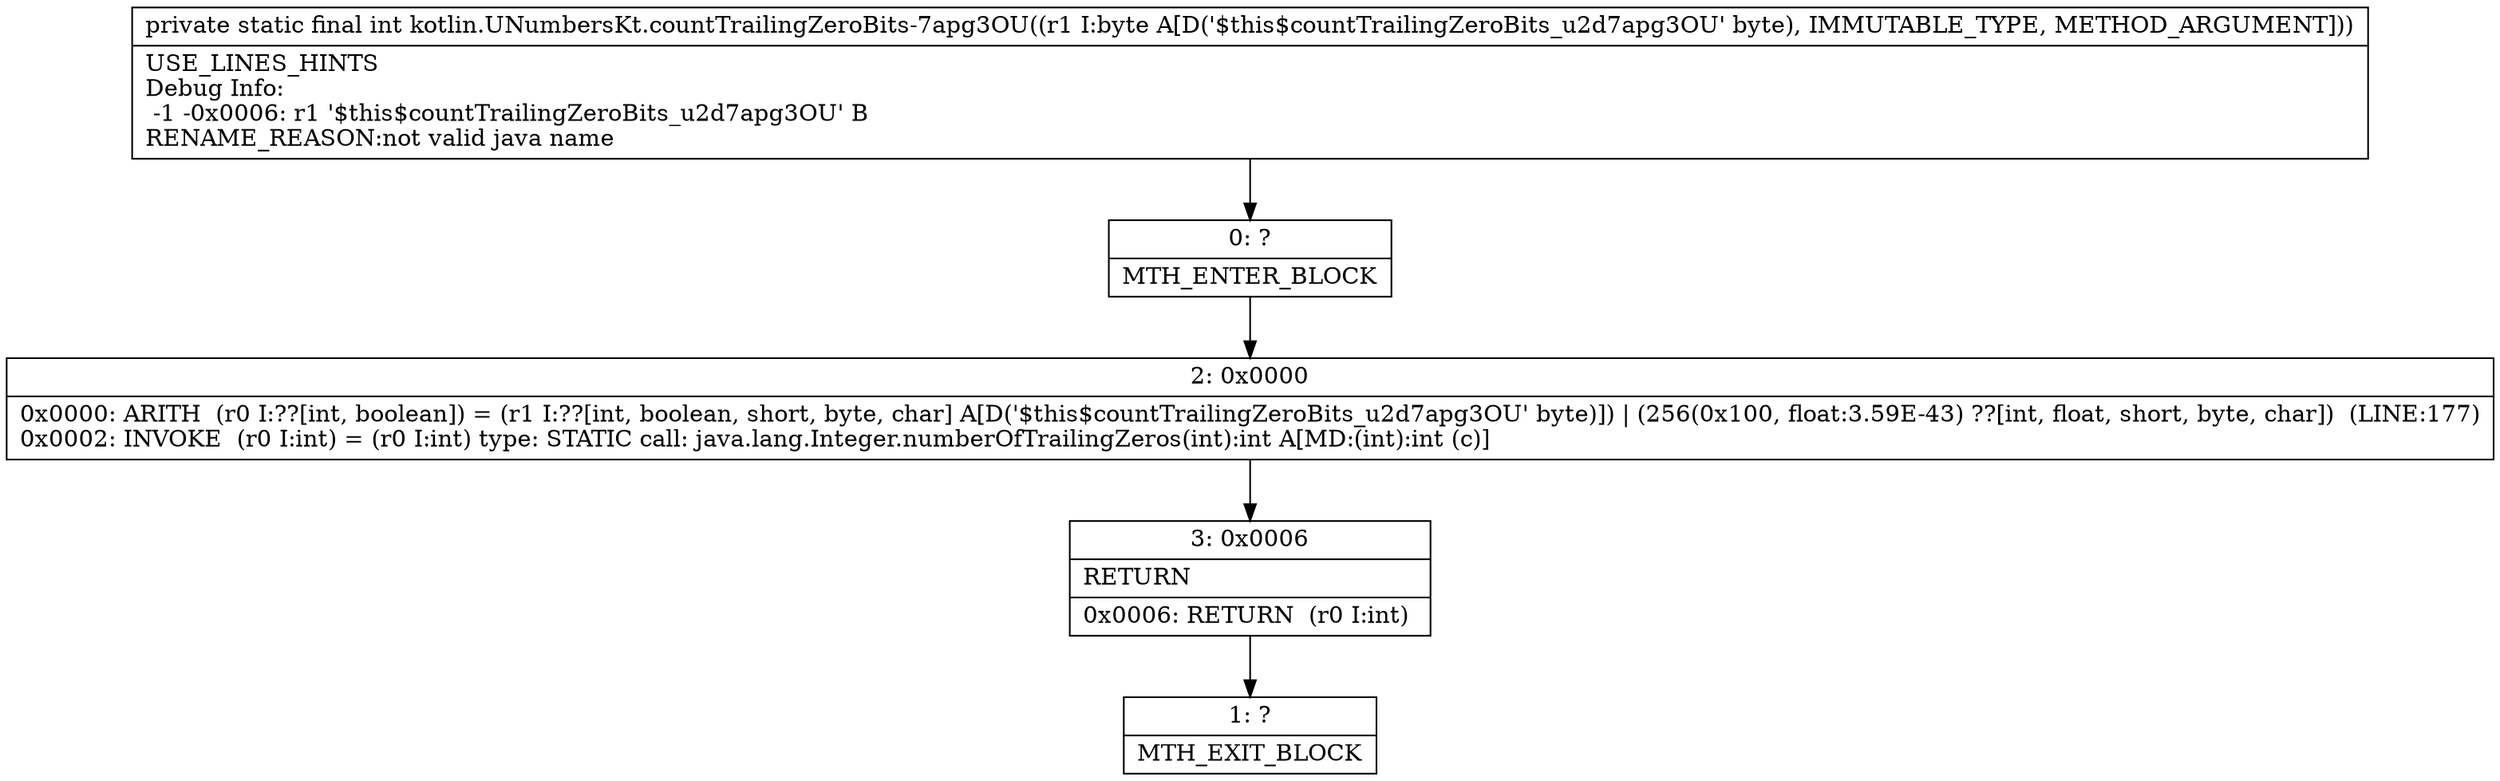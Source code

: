 digraph "CFG forkotlin.UNumbersKt.countTrailingZeroBits\-7apg3OU(B)I" {
Node_0 [shape=record,label="{0\:\ ?|MTH_ENTER_BLOCK\l}"];
Node_2 [shape=record,label="{2\:\ 0x0000|0x0000: ARITH  (r0 I:??[int, boolean]) = (r1 I:??[int, boolean, short, byte, char] A[D('$this$countTrailingZeroBits_u2d7apg3OU' byte)]) \| (256(0x100, float:3.59E\-43) ??[int, float, short, byte, char])  (LINE:177)\l0x0002: INVOKE  (r0 I:int) = (r0 I:int) type: STATIC call: java.lang.Integer.numberOfTrailingZeros(int):int A[MD:(int):int (c)]\l}"];
Node_3 [shape=record,label="{3\:\ 0x0006|RETURN\l|0x0006: RETURN  (r0 I:int) \l}"];
Node_1 [shape=record,label="{1\:\ ?|MTH_EXIT_BLOCK\l}"];
MethodNode[shape=record,label="{private static final int kotlin.UNumbersKt.countTrailingZeroBits\-7apg3OU((r1 I:byte A[D('$this$countTrailingZeroBits_u2d7apg3OU' byte), IMMUTABLE_TYPE, METHOD_ARGUMENT]))  | USE_LINES_HINTS\lDebug Info:\l  \-1 \-0x0006: r1 '$this$countTrailingZeroBits_u2d7apg3OU' B\lRENAME_REASON:not valid java name\l}"];
MethodNode -> Node_0;Node_0 -> Node_2;
Node_2 -> Node_3;
Node_3 -> Node_1;
}

